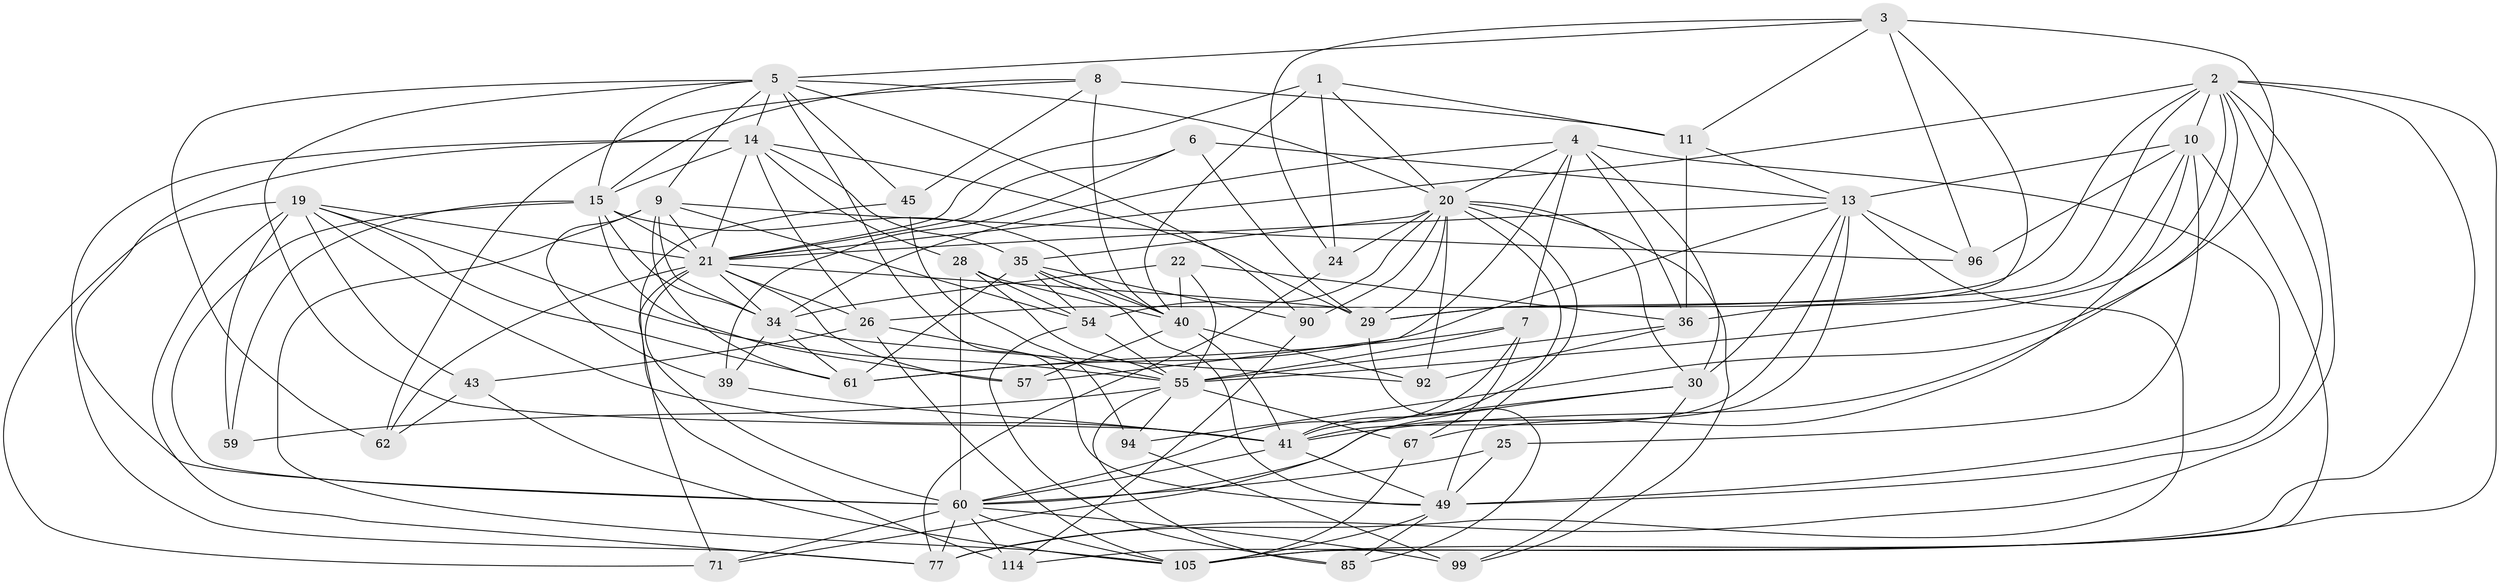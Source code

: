// original degree distribution, {4: 1.0}
// Generated by graph-tools (version 1.1) at 2025/20/03/04/25 18:20:33]
// undirected, 51 vertices, 165 edges
graph export_dot {
graph [start="1"]
  node [color=gray90,style=filled];
  1 [super="+82"];
  2 [super="+16+27+18"];
  3 [super="+37"];
  4 [super="+81+93"];
  5 [super="+101+47"];
  6;
  7 [super="+113"];
  8 [super="+12"];
  9 [super="+53+83"];
  10 [super="+46+23"];
  11 [super="+31"];
  13 [super="+120+33+91"];
  14 [super="+17+117"];
  15 [super="+38+79+64"];
  19 [super="+74"];
  20 [super="+48+88+110"];
  21 [super="+32"];
  22;
  24;
  25;
  26 [super="+121+51"];
  28 [super="+58"];
  29 [super="+73"];
  30 [super="+107"];
  34 [super="+115+84"];
  35 [super="+86+76"];
  36 [super="+63"];
  39;
  40 [super="+50+72"];
  41 [super="+87+52"];
  43;
  45;
  49 [super="+56"];
  54 [super="+119"];
  55 [super="+103+65+68"];
  57;
  59;
  60 [super="+70+111+78"];
  61 [super="+118"];
  62;
  67;
  71;
  77 [super="+89"];
  85;
  90;
  92;
  94;
  96;
  99;
  105 [super="+108+106"];
  114;
  1 -- 24;
  1 -- 40 [weight=2];
  1 -- 21;
  1 -- 11;
  1 -- 20;
  2 -- 26;
  2 -- 49;
  2 -- 10 [weight=2];
  2 -- 114;
  2 -- 41;
  2 -- 105;
  2 -- 29 [weight=2];
  2 -- 21;
  2 -- 55;
  2 -- 77;
  3 -- 24;
  3 -- 11;
  3 -- 29;
  3 -- 96;
  3 -- 5;
  3 -- 94;
  4 -- 30;
  4 -- 34;
  4 -- 57;
  4 -- 36;
  4 -- 49;
  4 -- 20;
  4 -- 7 [weight=2];
  5 -- 62;
  5 -- 90;
  5 -- 41;
  5 -- 49;
  5 -- 20 [weight=2];
  5 -- 45;
  5 -- 9;
  5 -- 14 [weight=2];
  5 -- 15;
  6 -- 39;
  6 -- 13;
  6 -- 29;
  6 -- 21;
  7 -- 67;
  7 -- 61;
  7 -- 55;
  7 -- 60;
  8 -- 45;
  8 -- 11 [weight=2];
  8 -- 15;
  8 -- 40;
  8 -- 62;
  9 -- 39;
  9 -- 34;
  9 -- 96;
  9 -- 54;
  9 -- 61;
  9 -- 105;
  9 -- 21;
  10 -- 96;
  10 -- 67;
  10 -- 25;
  10 -- 36;
  10 -- 105;
  10 -- 13;
  11 -- 36;
  11 -- 13;
  13 -- 77;
  13 -- 41;
  13 -- 96;
  13 -- 30;
  13 -- 61;
  13 -- 21;
  13 -- 60;
  14 -- 29;
  14 -- 21;
  14 -- 35;
  14 -- 60;
  14 -- 77;
  14 -- 26;
  14 -- 28;
  14 -- 15;
  15 -- 21;
  15 -- 57;
  15 -- 59 [weight=2];
  15 -- 60;
  15 -- 34;
  15 -- 40;
  19 -- 59;
  19 -- 71;
  19 -- 61;
  19 -- 43;
  19 -- 77;
  19 -- 41;
  19 -- 55;
  19 -- 21;
  20 -- 90;
  20 -- 99;
  20 -- 29;
  20 -- 35;
  20 -- 41;
  20 -- 49;
  20 -- 54;
  20 -- 24;
  20 -- 92;
  20 -- 30;
  21 -- 60;
  21 -- 34;
  21 -- 71;
  21 -- 57;
  21 -- 26 [weight=2];
  21 -- 29;
  21 -- 62;
  22 -- 34;
  22 -- 36;
  22 -- 40;
  22 -- 55;
  24 -- 77;
  25 -- 60 [weight=2];
  25 -- 49;
  26 -- 105;
  26 -- 43;
  26 -- 55 [weight=2];
  28 -- 40;
  28 -- 54;
  28 -- 60;
  28 -- 55 [weight=2];
  29 -- 85;
  30 -- 41;
  30 -- 99;
  30 -- 71;
  34 -- 61;
  34 -- 39;
  34 -- 92;
  35 -- 49 [weight=2];
  35 -- 90;
  35 -- 40;
  35 -- 54;
  35 -- 61;
  36 -- 92;
  36 -- 55;
  39 -- 41;
  40 -- 41;
  40 -- 92;
  40 -- 57;
  41 -- 49;
  41 -- 60;
  43 -- 62;
  43 -- 105;
  45 -- 114;
  45 -- 94;
  49 -- 85;
  49 -- 105;
  54 -- 55;
  54 -- 85;
  55 -- 59;
  55 -- 85;
  55 -- 67;
  55 -- 94;
  60 -- 99;
  60 -- 105;
  60 -- 114;
  60 -- 71;
  60 -- 77;
  67 -- 105;
  90 -- 114;
  94 -- 99;
}
